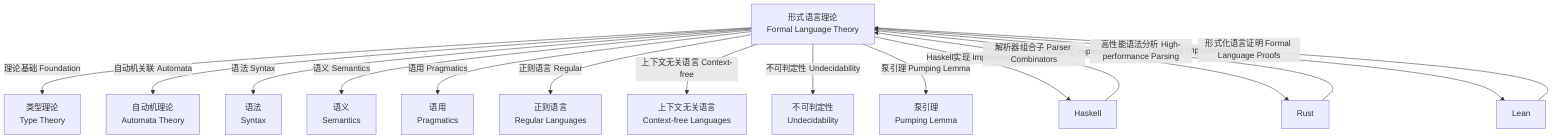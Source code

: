 graph TD
  A["形式语言理论\nFormal Language Theory"]
  B["类型理论\nType Theory"]
  C["自动机理论\nAutomata Theory"]
  D["语法\nSyntax"]
  E["语义\nSemantics"]
  F["语用\nPragmatics"]
  G["Haskell"]
  H["Rust"]
  I["Lean"]
  J["正则语言\nRegular Languages"]
  K["上下文无关语言\nContext-free Languages"]
  L["不可判定性\nUndecidability"]
  M["泵引理\nPumping Lemma"]

  A -- "理论基础 Foundation" --> B
  A -- "自动机关联 Automata" --> C
  A -- "语法 Syntax" --> D
  A -- "语义 Semantics" --> E
  A -- "语用 Pragmatics" --> F
  A -- "正则语言 Regular" --> J
  A -- "上下文无关语言 Context-free" --> K
  A -- "不可判定性 Undecidability" --> L
  A -- "泵引理 Pumping Lemma" --> M
  A -- "Haskell实现 Implementation" --> G
  A -- "Rust实现 Implementation" --> H
  A -- "Lean实现 Implementation" --> I
  G -- "解析器组合子 Parser Combinators" --> A
  H -- "高性能语法分析 High-performance Parsing" --> A
  I -- "形式化语言证明 Formal Language Proofs" --> A
  %% #FormalLanguageTheory-9 #FormalLanguageTheory-9.10 知识图谱 Knowledge Graph
